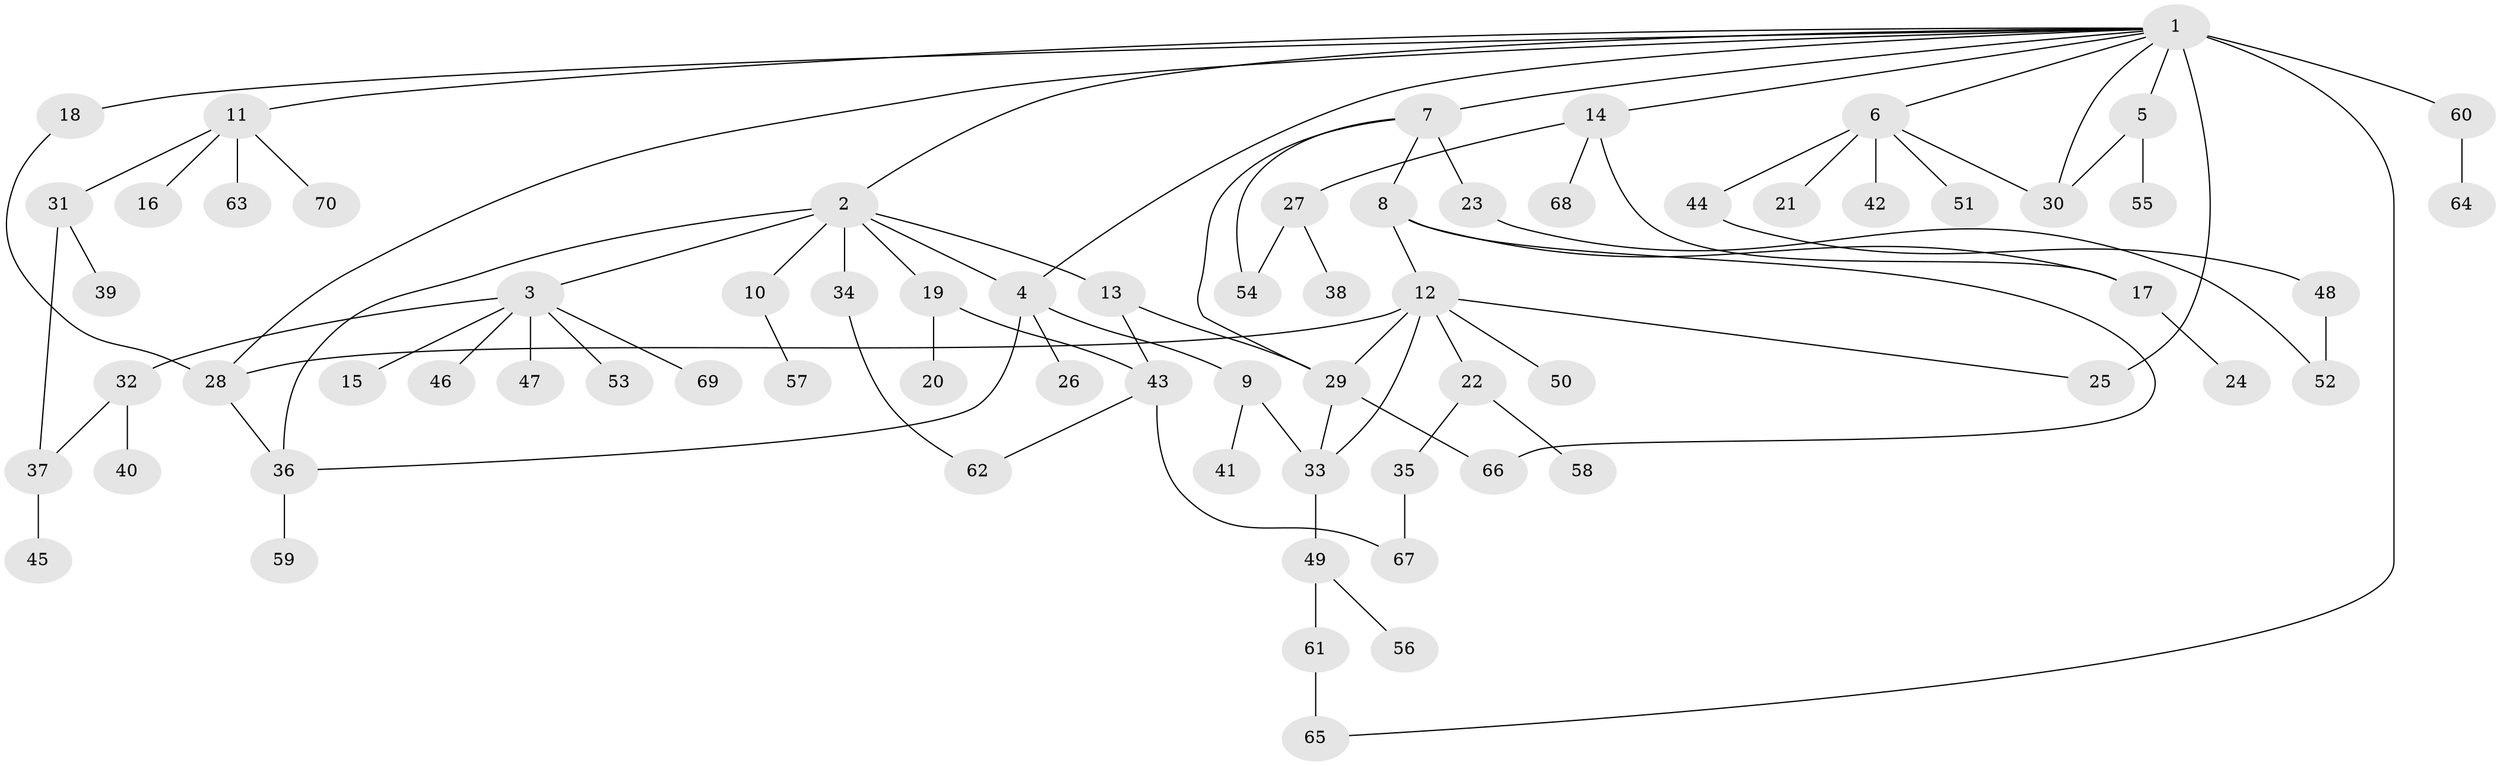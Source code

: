 // original degree distribution, {22: 0.007194244604316547, 10: 0.007194244604316547, 8: 0.02158273381294964, 7: 0.007194244604316547, 4: 0.08633093525179857, 9: 0.007194244604316547, 3: 0.08633093525179857, 6: 0.02877697841726619, 1: 0.5611510791366906, 5: 0.02877697841726619, 2: 0.15827338129496402}
// Generated by graph-tools (version 1.1) at 2025/35/03/09/25 02:35:49]
// undirected, 70 vertices, 90 edges
graph export_dot {
graph [start="1"]
  node [color=gray90,style=filled];
  1;
  2;
  3;
  4;
  5;
  6;
  7;
  8;
  9;
  10;
  11;
  12;
  13;
  14;
  15;
  16;
  17;
  18;
  19;
  20;
  21;
  22;
  23;
  24;
  25;
  26;
  27;
  28;
  29;
  30;
  31;
  32;
  33;
  34;
  35;
  36;
  37;
  38;
  39;
  40;
  41;
  42;
  43;
  44;
  45;
  46;
  47;
  48;
  49;
  50;
  51;
  52;
  53;
  54;
  55;
  56;
  57;
  58;
  59;
  60;
  61;
  62;
  63;
  64;
  65;
  66;
  67;
  68;
  69;
  70;
  1 -- 2 [weight=1.0];
  1 -- 4 [weight=1.0];
  1 -- 5 [weight=1.0];
  1 -- 6 [weight=1.0];
  1 -- 7 [weight=1.0];
  1 -- 11 [weight=1.0];
  1 -- 14 [weight=1.0];
  1 -- 18 [weight=1.0];
  1 -- 25 [weight=8.0];
  1 -- 28 [weight=1.0];
  1 -- 30 [weight=1.0];
  1 -- 60 [weight=1.0];
  1 -- 65 [weight=1.0];
  2 -- 3 [weight=1.0];
  2 -- 4 [weight=1.0];
  2 -- 10 [weight=1.0];
  2 -- 13 [weight=1.0];
  2 -- 19 [weight=1.0];
  2 -- 34 [weight=2.0];
  2 -- 36 [weight=1.0];
  3 -- 15 [weight=1.0];
  3 -- 32 [weight=1.0];
  3 -- 46 [weight=1.0];
  3 -- 47 [weight=1.0];
  3 -- 53 [weight=1.0];
  3 -- 69 [weight=1.0];
  4 -- 9 [weight=1.0];
  4 -- 26 [weight=2.0];
  4 -- 36 [weight=1.0];
  5 -- 30 [weight=1.0];
  5 -- 55 [weight=1.0];
  6 -- 21 [weight=2.0];
  6 -- 30 [weight=1.0];
  6 -- 42 [weight=1.0];
  6 -- 44 [weight=1.0];
  6 -- 51 [weight=1.0];
  7 -- 8 [weight=1.0];
  7 -- 23 [weight=2.0];
  7 -- 29 [weight=1.0];
  7 -- 54 [weight=1.0];
  8 -- 12 [weight=5.0];
  8 -- 17 [weight=1.0];
  8 -- 66 [weight=1.0];
  9 -- 33 [weight=2.0];
  9 -- 41 [weight=1.0];
  10 -- 57 [weight=1.0];
  11 -- 16 [weight=1.0];
  11 -- 31 [weight=1.0];
  11 -- 63 [weight=1.0];
  11 -- 70 [weight=1.0];
  12 -- 22 [weight=1.0];
  12 -- 25 [weight=1.0];
  12 -- 28 [weight=1.0];
  12 -- 29 [weight=1.0];
  12 -- 33 [weight=1.0];
  12 -- 50 [weight=1.0];
  13 -- 29 [weight=1.0];
  13 -- 43 [weight=1.0];
  14 -- 17 [weight=1.0];
  14 -- 27 [weight=1.0];
  14 -- 68 [weight=1.0];
  17 -- 24 [weight=1.0];
  18 -- 28 [weight=1.0];
  19 -- 20 [weight=1.0];
  19 -- 43 [weight=1.0];
  22 -- 35 [weight=1.0];
  22 -- 58 [weight=1.0];
  23 -- 52 [weight=1.0];
  27 -- 38 [weight=3.0];
  27 -- 54 [weight=1.0];
  28 -- 36 [weight=1.0];
  29 -- 33 [weight=1.0];
  29 -- 66 [weight=3.0];
  31 -- 37 [weight=1.0];
  31 -- 39 [weight=2.0];
  32 -- 37 [weight=1.0];
  32 -- 40 [weight=2.0];
  33 -- 49 [weight=1.0];
  34 -- 62 [weight=1.0];
  35 -- 67 [weight=1.0];
  36 -- 59 [weight=1.0];
  37 -- 45 [weight=1.0];
  43 -- 62 [weight=1.0];
  43 -- 67 [weight=2.0];
  44 -- 48 [weight=1.0];
  48 -- 52 [weight=2.0];
  49 -- 56 [weight=1.0];
  49 -- 61 [weight=1.0];
  60 -- 64 [weight=1.0];
  61 -- 65 [weight=2.0];
}
